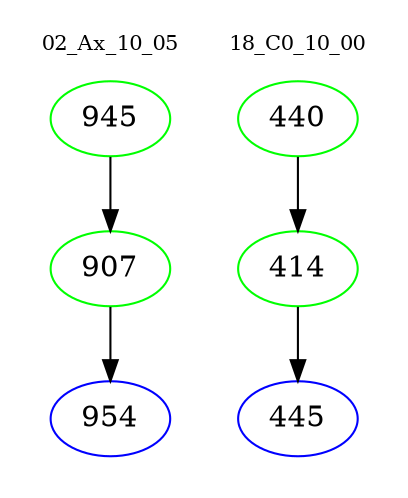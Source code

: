 digraph{
subgraph cluster_0 {
color = white
label = "02_Ax_10_05";
fontsize=10;
T0_945 [label="945", color="green"]
T0_945 -> T0_907 [color="black"]
T0_907 [label="907", color="green"]
T0_907 -> T0_954 [color="black"]
T0_954 [label="954", color="blue"]
}
subgraph cluster_1 {
color = white
label = "18_C0_10_00";
fontsize=10;
T1_440 [label="440", color="green"]
T1_440 -> T1_414 [color="black"]
T1_414 [label="414", color="green"]
T1_414 -> T1_445 [color="black"]
T1_445 [label="445", color="blue"]
}
}
